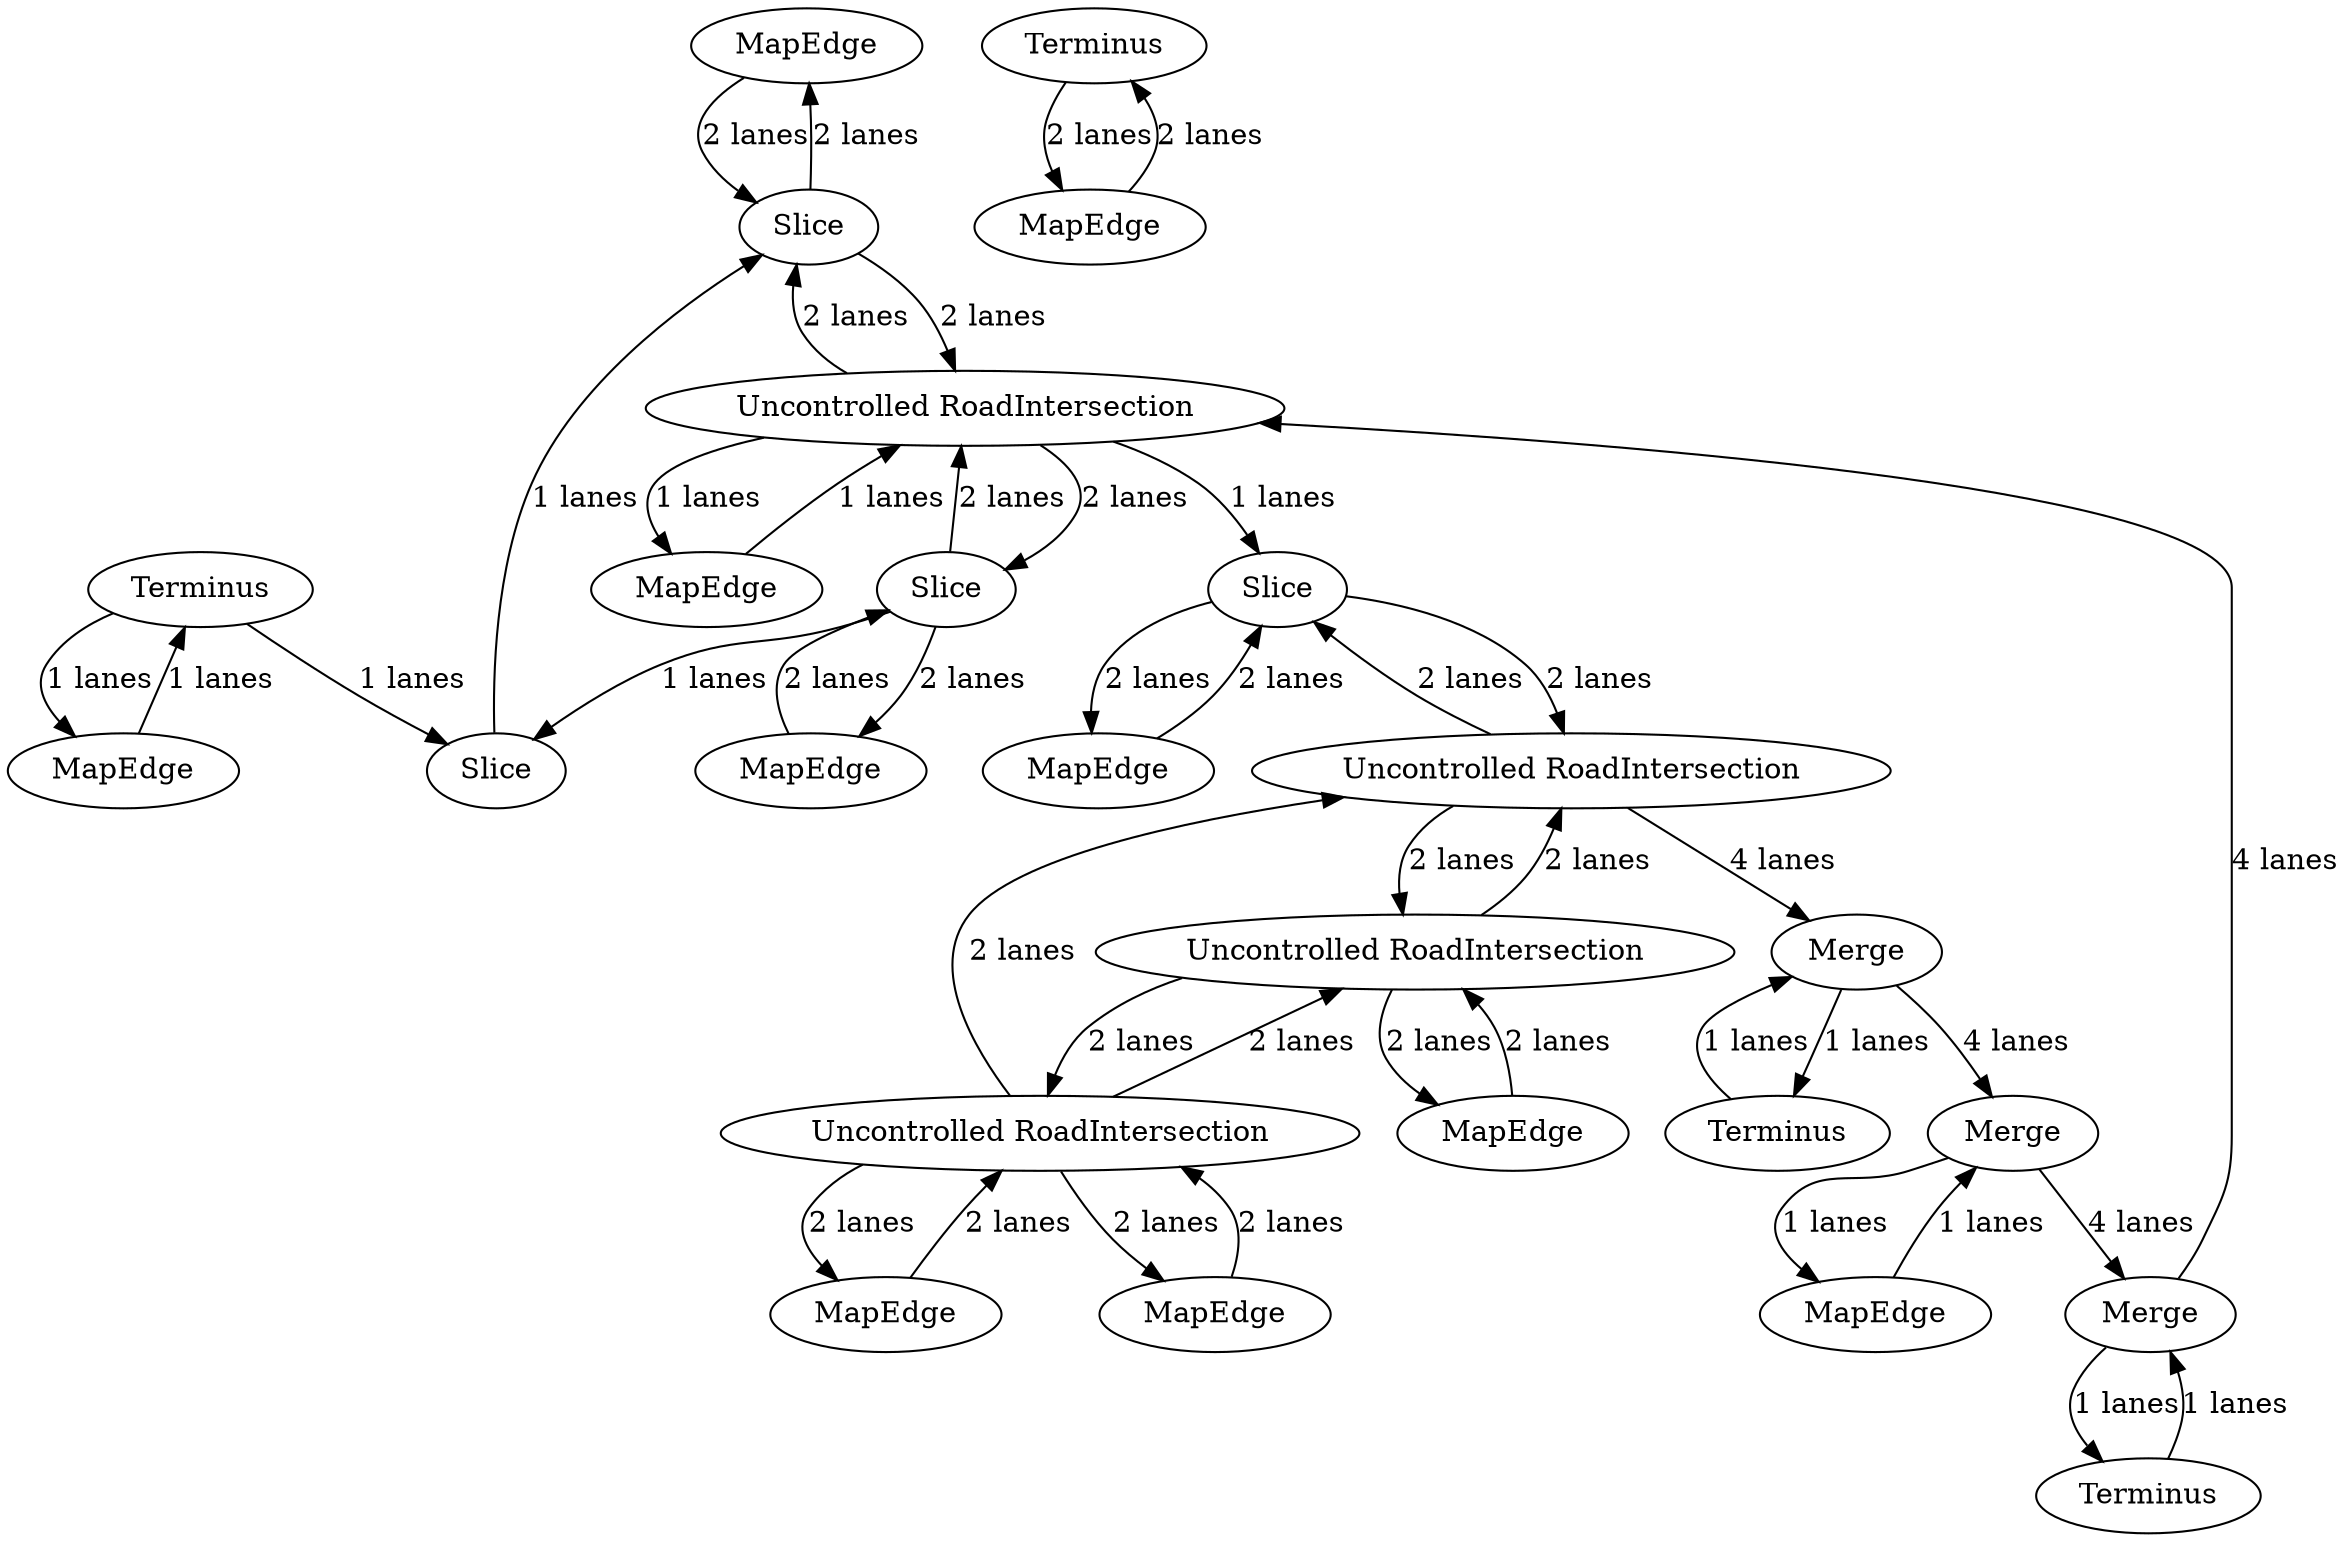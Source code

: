 digraph {
    0 [ label = "MapEdge" ]
    1 [ label = "MapEdge" ]
    2 [ label = "MapEdge" ]
    3 [ label = "Uncontrolled RoadIntersection" ]
    4 [ label = "MapEdge" ]
    5 [ label = "MapEdge" ]
    6 [ label = "Terminus" ]
    7 [ label = "MapEdge" ]
    8 [ label = "Merge" ]
    9 [ label = "MapEdge" ]
    10 [ label = "Terminus" ]
    11 [ label = "Merge" ]
    12 [ label = "Uncontrolled RoadIntersection" ]
    13 [ label = "MapEdge" ]
    14 [ label = "Terminus" ]
    15 [ label = "MapEdge" ]
    16 [ label = "Uncontrolled RoadIntersection" ]
    17 [ label = "Slice" ]
    18 [ label = "Slice" ]
    19 [ label = "Slice" ]
    20 [ label = "Uncontrolled RoadIntersection" ]
    21 [ label = "Slice" ]
    22 [ label = "Merge" ]
    23 [ label = "Terminus" ]
    24 [ label = "MapEdge" ]
    0 -> 17 [ label = "2 lanes" ]
    17 -> 0 [ label = "2 lanes" ]
    17 -> 20 [ label = "2 lanes" ]
    20 -> 17 [ label = "2 lanes" ]
    20 -> 1 [ label = "1 lanes" ]
    1 -> 20 [ label = "1 lanes" ]
    16 -> 2 [ label = "2 lanes" ]
    2 -> 16 [ label = "2 lanes" ]
    3 -> 12 [ label = "2 lanes" ]
    12 -> 3 [ label = "2 lanes" ]
    12 -> 21 [ label = "2 lanes" ]
    21 -> 12 [ label = "2 lanes" ]
    21 -> 4 [ label = "2 lanes" ]
    4 -> 21 [ label = "2 lanes" ]
    5 -> 16 [ label = "2 lanes" ]
    16 -> 5 [ label = "2 lanes" ]
    16 -> 3 [ label = "2 lanes" ]
    3 -> 16 [ label = "2 lanes" ]
    6 -> 7 [ label = "2 lanes" ]
    7 -> 6 [ label = "2 lanes" ]
    8 -> 9 [ label = "1 lanes" ]
    9 -> 8 [ label = "1 lanes" ]
    10 -> 11 [ label = "1 lanes" ]
    11 -> 10 [ label = "1 lanes" ]
    3 -> 13 [ label = "2 lanes" ]
    13 -> 3 [ label = "2 lanes" ]
    14 -> 15 [ label = "1 lanes" ]
    15 -> 14 [ label = "1 lanes" ]
    16 -> 12 [ label = "2 lanes" ]
    12 -> 11 [ label = "4 lanes" ]
    11 -> 8 [ label = "4 lanes" ]
    8 -> 22 [ label = "4 lanes" ]
    22 -> 20 [ label = "4 lanes" ]
    14 -> 19 [ label = "1 lanes" ]
    19 -> 17 [ label = "1 lanes" ]
    18 -> 19 [ label = "1 lanes" ]
    20 -> 21 [ label = "1 lanes" ]
    22 -> 23 [ label = "1 lanes" ]
    23 -> 22 [ label = "1 lanes" ]
    20 -> 18 [ label = "2 lanes" ]
    18 -> 20 [ label = "2 lanes" ]
    18 -> 24 [ label = "2 lanes" ]
    24 -> 18 [ label = "2 lanes" ]
}
